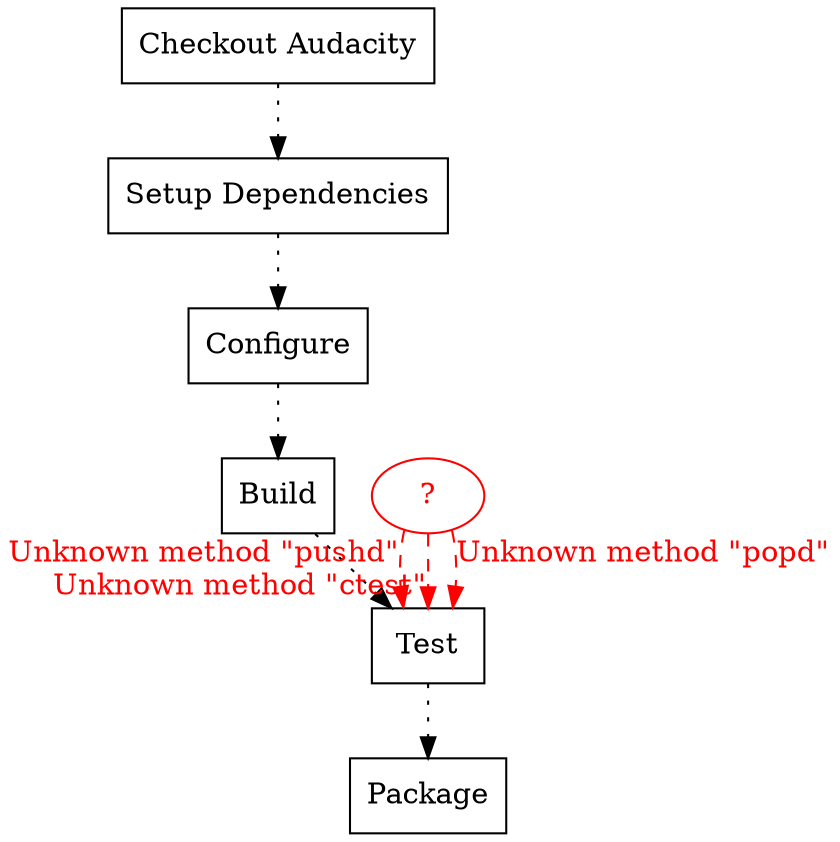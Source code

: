 digraph {
	"Checkout Audacity" [shape=rect]
	"Setup Dependencies" [shape=rect]
	Configure [shape=rect]
	Build [shape=rect]
	Test [shape=rect]
	Package [shape=rect]
	"?" [shape=rect]
	"?" [color=red fontcolor=red shape=ellipse]
	"Checkout Audacity" -> "Setup Dependencies" [style=dotted xlabel=""]
	"Setup Dependencies" -> Configure [style=dotted xlabel=""]
	Configure -> Build [style=dotted xlabel=""]
	Build -> Test [style=dotted xlabel=""]
	Test -> Package [style=dotted xlabel=""]
	"?" -> Test [color=red fontcolor=red style=dashed xlabel="Unknown method \"pushd\""]
	"?" -> Test [color=red fontcolor=red style=dashed xlabel="Unknown method \"ctest\""]
	"?" -> Test [color=red fontcolor=red style=dashed xlabel="Unknown method \"popd\""]
}
